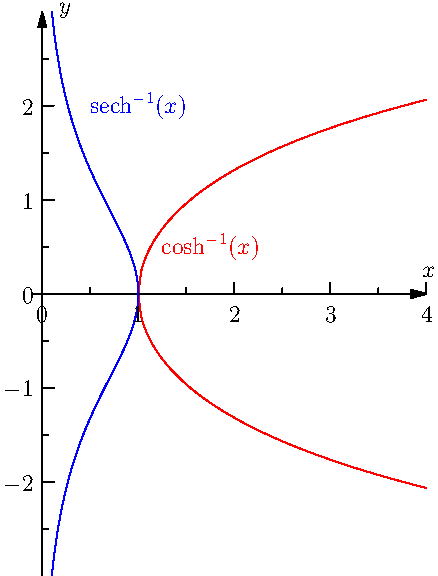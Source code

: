 import graph;
size(0,4inches,IgnoreAspect);
real lne(real x) {static real lne=log(exp(1)); return log(x)/lne;};
real f1(real x) {return acosh(x);}
real f2(real x) {return -acosh(x);}
real f3(real x) {return lne((1+sqrt(1-x^2))/(x));}
real f4(real x) {return -1*lne((1+sqrt(1-x^2))/(x));}
xaxis(Label("$x$",position=EndPoint, align=NE),LeftTicks,Arrow);
yaxis(Label("$y$",position=EndPoint, align=NE),RightTicks,Arrow);
label("$\cosh^{-1} (x)$",(1.75,.5),fontsize(12pt)+red);
label("$\mbox{sech}^{-1} (x)$",(1,2),fontsize(12pt)+blue);
draw(graph(f1,1,4),red);
draw(graph(f2,1,4),red);
draw(graph(f3,0.1,1),blue);
draw(graph(f4,0.1,1),blue);